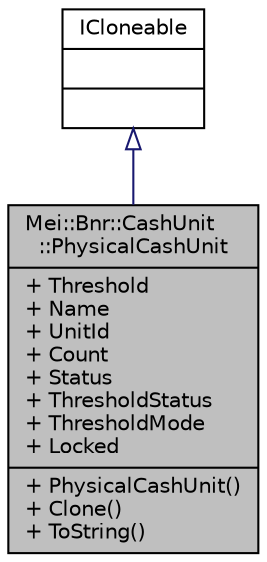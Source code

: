 digraph "Mei::Bnr::CashUnit::PhysicalCashUnit"
{
  edge [fontname="Helvetica",fontsize="10",labelfontname="Helvetica",labelfontsize="10"];
  node [fontname="Helvetica",fontsize="10",shape=record];
  Node1 [label="{Mei::Bnr::CashUnit\l::PhysicalCashUnit\n|+ Threshold\l+ Name\l+ UnitId\l+ Count\l+ Status\l+ ThresholdStatus\l+ ThresholdMode\l+ Locked\l|+ PhysicalCashUnit()\l+ Clone()\l+ ToString()\l}",height=0.2,width=0.4,color="black", fillcolor="grey75", style="filled", fontcolor="black"];
  Node2 -> Node1 [dir="back",color="midnightblue",fontsize="10",style="solid",arrowtail="onormal",fontname="Helvetica"];
  Node2 [label="{ICloneable\n||}",height=0.2,width=0.4,color="black", fillcolor="white", style="filled",URL="$a00011.html"];
}
